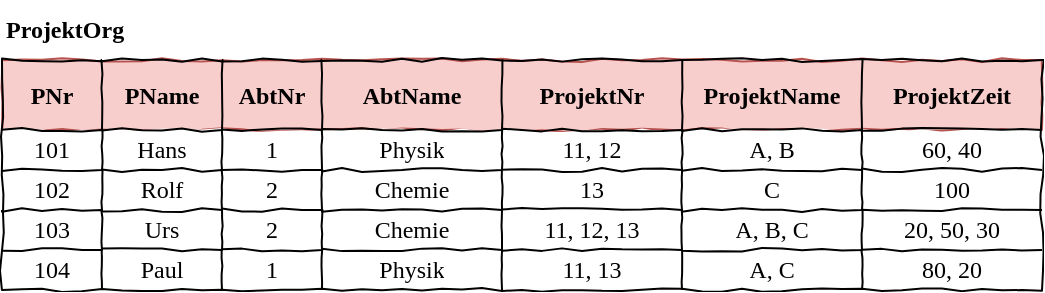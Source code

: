 <mxfile version="13.4.5" type="device"><diagram id="b6C6gAqckI_QUd7eWxeR" name="Page-1"><mxGraphModel dx="1038" dy="607" grid="1" gridSize="10" guides="1" tooltips="1" connect="1" arrows="1" fold="1" page="1" pageScale="1" pageWidth="827" pageHeight="1169" math="0" shadow="0"><root><mxCell id="0"/><mxCell id="1" parent="0"/><mxCell id="mK8x0z9qfenftQ7Wl_zX-110" value="" style="rounded=0;whiteSpace=wrap;html=1;shadow=0;comic=1;startSize=0;fillColor=#f8cecc;fontFamily=Comic Sans MS;strokeColor=#b85450;" parent="1" vertex="1"><mxGeometry x="80" y="275" width="520" height="35" as="geometry"/></mxCell><mxCell id="mK8x0z9qfenftQ7Wl_zX-143" value="" style="rounded=0;whiteSpace=wrap;html=1;shadow=0;comic=1;startSize=0;fontFamily=Comic Sans MS;strokeColor=none;" parent="1" vertex="1"><mxGeometry x="80" y="310" width="520" height="80" as="geometry"/></mxCell><object label="" id="mK8x0z9qfenftQ7Wl_zX-111"><mxCell style="shape=table;html=1;whiteSpace=wrap;startSize=0;container=1;collapsible=0;childLayout=tableLayout;shadow=0;comic=1;fontFamily=Comic Sans MS;horizontal=1;arcSize=42;fillColor=none;" parent="1" vertex="1"><mxGeometry x="80" y="275" width="520" height="115" as="geometry"/></mxCell></object><mxCell id="mK8x0z9qfenftQ7Wl_zX-112" value="" style="shape=partialRectangle;html=1;whiteSpace=wrap;collapsible=0;dropTarget=0;pointerEvents=0;fillColor=none;top=0;left=0;bottom=0;right=0;points=[[0,0.5],[1,0.5]];portConstraint=eastwest;fontFamily=Comic Sans MS;" parent="mK8x0z9qfenftQ7Wl_zX-111" vertex="1"><mxGeometry width="520" height="35" as="geometry"/></mxCell><mxCell id="mK8x0z9qfenftQ7Wl_zX-113" value="&lt;span style=&quot;font-weight: 700&quot;&gt;PNr&lt;/span&gt;" style="shape=partialRectangle;html=1;whiteSpace=wrap;connectable=0;top=0;left=0;bottom=0;right=0;overflow=hidden;fontFamily=Comic Sans MS;strokeColor=#82b366;comic=1;fillColor=none;" parent="mK8x0z9qfenftQ7Wl_zX-112" vertex="1"><mxGeometry width="50" height="35" as="geometry"/></mxCell><mxCell id="mK8x0z9qfenftQ7Wl_zX-114" value="&lt;span style=&quot;font-weight: 700&quot;&gt;PName&lt;/span&gt;" style="shape=partialRectangle;html=1;whiteSpace=wrap;connectable=0;top=0;left=0;bottom=0;right=0;overflow=hidden;fontFamily=Comic Sans MS;strokeColor=#82b366;comic=1;fillColor=none;" parent="mK8x0z9qfenftQ7Wl_zX-112" vertex="1"><mxGeometry x="50" width="60" height="35" as="geometry"/></mxCell><mxCell id="mK8x0z9qfenftQ7Wl_zX-115" value="&lt;b&gt;AbtNr&lt;/b&gt;" style="shape=partialRectangle;html=1;whiteSpace=wrap;connectable=0;top=0;left=0;bottom=0;right=0;overflow=hidden;fontFamily=Comic Sans MS;strokeColor=#82b366;comic=1;fillColor=none;" parent="mK8x0z9qfenftQ7Wl_zX-112" vertex="1"><mxGeometry x="110" width="50" height="35" as="geometry"/></mxCell><mxCell id="mK8x0z9qfenftQ7Wl_zX-116" value="&lt;span style=&quot;font-weight: 700&quot;&gt;AbtName&lt;br&gt;&lt;/span&gt;" style="shape=partialRectangle;html=1;whiteSpace=wrap;connectable=0;top=0;left=0;bottom=0;right=0;overflow=hidden;fontFamily=Comic Sans MS;strokeColor=#82b366;comic=1;fillColor=none;" parent="mK8x0z9qfenftQ7Wl_zX-112" vertex="1"><mxGeometry x="160" width="90" height="35" as="geometry"/></mxCell><mxCell id="mK8x0z9qfenftQ7Wl_zX-117" value="&lt;span style=&quot;font-weight: 700&quot;&gt;ProjektNr&lt;/span&gt;" style="shape=partialRectangle;html=1;whiteSpace=wrap;connectable=0;top=0;left=0;bottom=0;right=0;overflow=hidden;fontFamily=Comic Sans MS;strokeColor=#82b366;comic=1;fillColor=none;" parent="mK8x0z9qfenftQ7Wl_zX-112" vertex="1"><mxGeometry x="250" width="90" height="35" as="geometry"/></mxCell><mxCell id="mK8x0z9qfenftQ7Wl_zX-118" value="&lt;span style=&quot;font-weight: 700&quot;&gt;ProjektName&lt;/span&gt;" style="shape=partialRectangle;html=1;whiteSpace=wrap;connectable=0;top=0;left=0;bottom=0;right=0;overflow=hidden;fontFamily=Comic Sans MS;strokeColor=#82b366;comic=1;fillColor=none;" parent="mK8x0z9qfenftQ7Wl_zX-112" vertex="1"><mxGeometry x="340" width="90" height="35" as="geometry"/></mxCell><mxCell id="mK8x0z9qfenftQ7Wl_zX-119" value="ProjektZeit" style="shape=partialRectangle;html=1;whiteSpace=wrap;connectable=0;top=0;left=0;bottom=0;right=0;overflow=hidden;fontFamily=Comic Sans MS;strokeColor=#82b366;comic=1;fillColor=none;fontStyle=1" parent="mK8x0z9qfenftQ7Wl_zX-112" vertex="1"><mxGeometry x="430" width="90" height="35" as="geometry"/></mxCell><mxCell id="mK8x0z9qfenftQ7Wl_zX-121" value="" style="shape=partialRectangle;html=1;whiteSpace=wrap;collapsible=0;dropTarget=0;pointerEvents=0;fillColor=none;top=0;left=0;bottom=0;right=0;points=[[0,0.5],[1,0.5]];portConstraint=eastwest;fontFamily=Comic Sans MS;" parent="mK8x0z9qfenftQ7Wl_zX-111" vertex="1"><mxGeometry y="35" width="520" height="20" as="geometry"/></mxCell><mxCell id="mK8x0z9qfenftQ7Wl_zX-122" value="101" style="shape=partialRectangle;html=1;whiteSpace=wrap;connectable=0;fillColor=none;top=0;left=0;bottom=0;right=0;overflow=hidden;fontFamily=Comic Sans MS;" parent="mK8x0z9qfenftQ7Wl_zX-121" vertex="1"><mxGeometry width="50" height="20" as="geometry"/></mxCell><mxCell id="mK8x0z9qfenftQ7Wl_zX-123" value="Hans" style="shape=partialRectangle;html=1;whiteSpace=wrap;connectable=0;fillColor=none;top=0;left=0;bottom=0;right=0;overflow=hidden;fontFamily=Comic Sans MS;" parent="mK8x0z9qfenftQ7Wl_zX-121" vertex="1"><mxGeometry x="50" width="60" height="20" as="geometry"/></mxCell><mxCell id="mK8x0z9qfenftQ7Wl_zX-124" value="1" style="shape=partialRectangle;html=1;whiteSpace=wrap;connectable=0;fillColor=none;top=0;left=0;bottom=0;right=0;overflow=hidden;fontFamily=Comic Sans MS;" parent="mK8x0z9qfenftQ7Wl_zX-121" vertex="1"><mxGeometry x="110" width="50" height="20" as="geometry"/></mxCell><mxCell id="mK8x0z9qfenftQ7Wl_zX-125" value="Physik" style="shape=partialRectangle;html=1;whiteSpace=wrap;connectable=0;fillColor=none;top=0;left=0;bottom=0;right=0;overflow=hidden;fontFamily=Comic Sans MS;" parent="mK8x0z9qfenftQ7Wl_zX-121" vertex="1"><mxGeometry x="160" width="90" height="20" as="geometry"/></mxCell><mxCell id="mK8x0z9qfenftQ7Wl_zX-126" value="11, 12" style="shape=partialRectangle;html=1;whiteSpace=wrap;connectable=0;fillColor=none;top=0;left=0;bottom=0;right=0;overflow=hidden;fontFamily=Comic Sans MS;" parent="mK8x0z9qfenftQ7Wl_zX-121" vertex="1"><mxGeometry x="250" width="90" height="20" as="geometry"/></mxCell><mxCell id="mK8x0z9qfenftQ7Wl_zX-127" value="A, B" style="shape=partialRectangle;html=1;whiteSpace=wrap;connectable=0;fillColor=none;top=0;left=0;bottom=0;right=0;overflow=hidden;fontFamily=Comic Sans MS;" parent="mK8x0z9qfenftQ7Wl_zX-121" vertex="1"><mxGeometry x="340" width="90" height="20" as="geometry"/></mxCell><mxCell id="mK8x0z9qfenftQ7Wl_zX-128" value="60, 40" style="shape=partialRectangle;html=1;whiteSpace=wrap;connectable=0;fillColor=none;top=0;left=0;bottom=0;right=0;overflow=hidden;fontFamily=Comic Sans MS;" parent="mK8x0z9qfenftQ7Wl_zX-121" vertex="1"><mxGeometry x="430" width="90" height="20" as="geometry"/></mxCell><mxCell id="mK8x0z9qfenftQ7Wl_zX-130" style="shape=partialRectangle;html=1;whiteSpace=wrap;collapsible=0;dropTarget=0;pointerEvents=0;fillColor=none;top=0;left=0;bottom=0;right=0;points=[[0,0.5],[1,0.5]];portConstraint=eastwest;fontFamily=Comic Sans MS;" parent="mK8x0z9qfenftQ7Wl_zX-111" vertex="1"><mxGeometry y="55" width="520" height="20" as="geometry"/></mxCell><mxCell id="mK8x0z9qfenftQ7Wl_zX-131" value="102" style="shape=partialRectangle;html=1;whiteSpace=wrap;connectable=0;fillColor=none;top=0;left=0;bottom=0;right=0;overflow=hidden;fontFamily=Comic Sans MS;" parent="mK8x0z9qfenftQ7Wl_zX-130" vertex="1"><mxGeometry width="50" height="20" as="geometry"/></mxCell><mxCell id="mK8x0z9qfenftQ7Wl_zX-132" value="Rolf" style="shape=partialRectangle;html=1;whiteSpace=wrap;connectable=0;fillColor=none;top=0;left=0;bottom=0;right=0;overflow=hidden;fontFamily=Comic Sans MS;" parent="mK8x0z9qfenftQ7Wl_zX-130" vertex="1"><mxGeometry x="50" width="60" height="20" as="geometry"/></mxCell><mxCell id="mK8x0z9qfenftQ7Wl_zX-133" value="&lt;span&gt;2&lt;/span&gt;" style="shape=partialRectangle;html=1;whiteSpace=wrap;connectable=0;fillColor=none;top=0;left=0;bottom=0;right=0;overflow=hidden;fontFamily=Comic Sans MS;" parent="mK8x0z9qfenftQ7Wl_zX-130" vertex="1"><mxGeometry x="110" width="50" height="20" as="geometry"/></mxCell><mxCell id="mK8x0z9qfenftQ7Wl_zX-134" value="Chemie" style="shape=partialRectangle;html=1;whiteSpace=wrap;connectable=0;fillColor=none;top=0;left=0;bottom=0;right=0;overflow=hidden;fontFamily=Comic Sans MS;" parent="mK8x0z9qfenftQ7Wl_zX-130" vertex="1"><mxGeometry x="160" width="90" height="20" as="geometry"/></mxCell><mxCell id="mK8x0z9qfenftQ7Wl_zX-135" value="&lt;span&gt;13&lt;/span&gt;" style="shape=partialRectangle;html=1;whiteSpace=wrap;connectable=0;fillColor=none;top=0;left=0;bottom=0;right=0;overflow=hidden;fontFamily=Comic Sans MS;" parent="mK8x0z9qfenftQ7Wl_zX-130" vertex="1"><mxGeometry x="250" width="90" height="20" as="geometry"/></mxCell><mxCell id="mK8x0z9qfenftQ7Wl_zX-136" value="&lt;span&gt;C&lt;/span&gt;" style="shape=partialRectangle;html=1;whiteSpace=wrap;connectable=0;fillColor=none;top=0;left=0;bottom=0;right=0;overflow=hidden;fontFamily=Comic Sans MS;" parent="mK8x0z9qfenftQ7Wl_zX-130" vertex="1"><mxGeometry x="340" width="90" height="20" as="geometry"/></mxCell><mxCell id="mK8x0z9qfenftQ7Wl_zX-137" value="100" style="shape=partialRectangle;html=1;whiteSpace=wrap;connectable=0;fillColor=none;top=0;left=0;bottom=0;right=0;overflow=hidden;fontFamily=Comic Sans MS;" parent="mK8x0z9qfenftQ7Wl_zX-130" vertex="1"><mxGeometry x="430" width="90" height="20" as="geometry"/></mxCell><mxCell id="mK8x0z9qfenftQ7Wl_zX-168" style="shape=partialRectangle;html=1;whiteSpace=wrap;collapsible=0;dropTarget=0;pointerEvents=0;fillColor=none;top=0;left=0;bottom=0;right=0;points=[[0,0.5],[1,0.5]];portConstraint=eastwest;fontFamily=Comic Sans MS;" parent="mK8x0z9qfenftQ7Wl_zX-111" vertex="1"><mxGeometry y="75" width="520" height="20" as="geometry"/></mxCell><mxCell id="mK8x0z9qfenftQ7Wl_zX-169" value="103" style="shape=partialRectangle;html=1;whiteSpace=wrap;connectable=0;fillColor=none;top=0;left=0;bottom=0;right=0;overflow=hidden;fontFamily=Comic Sans MS;" parent="mK8x0z9qfenftQ7Wl_zX-168" vertex="1"><mxGeometry width="50" height="20" as="geometry"/></mxCell><mxCell id="mK8x0z9qfenftQ7Wl_zX-170" value="Urs" style="shape=partialRectangle;html=1;whiteSpace=wrap;connectable=0;fillColor=none;top=0;left=0;bottom=0;right=0;overflow=hidden;fontFamily=Comic Sans MS;" parent="mK8x0z9qfenftQ7Wl_zX-168" vertex="1"><mxGeometry x="50" width="60" height="20" as="geometry"/></mxCell><mxCell id="mK8x0z9qfenftQ7Wl_zX-171" value="2" style="shape=partialRectangle;html=1;whiteSpace=wrap;connectable=0;fillColor=none;top=0;left=0;bottom=0;right=0;overflow=hidden;fontFamily=Comic Sans MS;" parent="mK8x0z9qfenftQ7Wl_zX-168" vertex="1"><mxGeometry x="110" width="50" height="20" as="geometry"/></mxCell><mxCell id="mK8x0z9qfenftQ7Wl_zX-172" value="Chemie" style="shape=partialRectangle;html=1;whiteSpace=wrap;connectable=0;fillColor=none;top=0;left=0;bottom=0;right=0;overflow=hidden;fontFamily=Comic Sans MS;" parent="mK8x0z9qfenftQ7Wl_zX-168" vertex="1"><mxGeometry x="160" width="90" height="20" as="geometry"/></mxCell><mxCell id="mK8x0z9qfenftQ7Wl_zX-173" value="11, 12, 13" style="shape=partialRectangle;html=1;whiteSpace=wrap;connectable=0;fillColor=none;top=0;left=0;bottom=0;right=0;overflow=hidden;fontFamily=Comic Sans MS;" parent="mK8x0z9qfenftQ7Wl_zX-168" vertex="1"><mxGeometry x="250" width="90" height="20" as="geometry"/></mxCell><mxCell id="mK8x0z9qfenftQ7Wl_zX-174" value="A, B, C" style="shape=partialRectangle;html=1;whiteSpace=wrap;connectable=0;fillColor=none;top=0;left=0;bottom=0;right=0;overflow=hidden;fontFamily=Comic Sans MS;" parent="mK8x0z9qfenftQ7Wl_zX-168" vertex="1"><mxGeometry x="340" width="90" height="20" as="geometry"/></mxCell><mxCell id="mK8x0z9qfenftQ7Wl_zX-175" value="20, 50, 30" style="shape=partialRectangle;html=1;whiteSpace=wrap;connectable=0;fillColor=none;top=0;left=0;bottom=0;right=0;overflow=hidden;fontFamily=Comic Sans MS;" parent="mK8x0z9qfenftQ7Wl_zX-168" vertex="1"><mxGeometry x="430" width="90" height="20" as="geometry"/></mxCell><mxCell id="mK8x0z9qfenftQ7Wl_zX-176" style="shape=partialRectangle;html=1;whiteSpace=wrap;collapsible=0;dropTarget=0;pointerEvents=0;fillColor=none;top=0;left=0;bottom=0;right=0;points=[[0,0.5],[1,0.5]];portConstraint=eastwest;fontFamily=Comic Sans MS;" parent="mK8x0z9qfenftQ7Wl_zX-111" vertex="1"><mxGeometry y="95" width="520" height="20" as="geometry"/></mxCell><mxCell id="mK8x0z9qfenftQ7Wl_zX-177" value="104" style="shape=partialRectangle;html=1;whiteSpace=wrap;connectable=0;fillColor=none;top=0;left=0;bottom=0;right=0;overflow=hidden;fontFamily=Comic Sans MS;" parent="mK8x0z9qfenftQ7Wl_zX-176" vertex="1"><mxGeometry width="50" height="20" as="geometry"/></mxCell><mxCell id="mK8x0z9qfenftQ7Wl_zX-178" value="Paul" style="shape=partialRectangle;html=1;whiteSpace=wrap;connectable=0;fillColor=none;top=0;left=0;bottom=0;right=0;overflow=hidden;fontFamily=Comic Sans MS;" parent="mK8x0z9qfenftQ7Wl_zX-176" vertex="1"><mxGeometry x="50" width="60" height="20" as="geometry"/></mxCell><mxCell id="mK8x0z9qfenftQ7Wl_zX-179" value="1" style="shape=partialRectangle;html=1;whiteSpace=wrap;connectable=0;fillColor=none;top=0;left=0;bottom=0;right=0;overflow=hidden;fontFamily=Comic Sans MS;" parent="mK8x0z9qfenftQ7Wl_zX-176" vertex="1"><mxGeometry x="110" width="50" height="20" as="geometry"/></mxCell><mxCell id="mK8x0z9qfenftQ7Wl_zX-180" value="Physik" style="shape=partialRectangle;html=1;whiteSpace=wrap;connectable=0;fillColor=none;top=0;left=0;bottom=0;right=0;overflow=hidden;fontFamily=Comic Sans MS;" parent="mK8x0z9qfenftQ7Wl_zX-176" vertex="1"><mxGeometry x="160" width="90" height="20" as="geometry"/></mxCell><mxCell id="mK8x0z9qfenftQ7Wl_zX-181" value="11, 13" style="shape=partialRectangle;html=1;whiteSpace=wrap;connectable=0;fillColor=none;top=0;left=0;bottom=0;right=0;overflow=hidden;fontFamily=Comic Sans MS;" parent="mK8x0z9qfenftQ7Wl_zX-176" vertex="1"><mxGeometry x="250" width="90" height="20" as="geometry"/></mxCell><mxCell id="mK8x0z9qfenftQ7Wl_zX-182" value="A, C" style="shape=partialRectangle;html=1;whiteSpace=wrap;connectable=0;fillColor=none;top=0;left=0;bottom=0;right=0;overflow=hidden;fontFamily=Comic Sans MS;" parent="mK8x0z9qfenftQ7Wl_zX-176" vertex="1"><mxGeometry x="340" width="90" height="20" as="geometry"/></mxCell><mxCell id="mK8x0z9qfenftQ7Wl_zX-183" value="80, 20" style="shape=partialRectangle;html=1;whiteSpace=wrap;connectable=0;fillColor=none;top=0;left=0;bottom=0;right=0;overflow=hidden;fontFamily=Comic Sans MS;" parent="mK8x0z9qfenftQ7Wl_zX-176" vertex="1"><mxGeometry x="430" width="90" height="20" as="geometry"/></mxCell><mxCell id="mK8x0z9qfenftQ7Wl_zX-142" value="&lt;b&gt;ProjektOrg&lt;/b&gt;" style="text;html=1;strokeColor=none;fillColor=none;align=left;verticalAlign=middle;whiteSpace=wrap;rounded=0;shadow=0;comic=1;startSize=0;fontFamily=Comic Sans MS;" parent="1" vertex="1"><mxGeometry x="80" y="245" width="90" height="30" as="geometry"/></mxCell></root></mxGraphModel></diagram></mxfile>